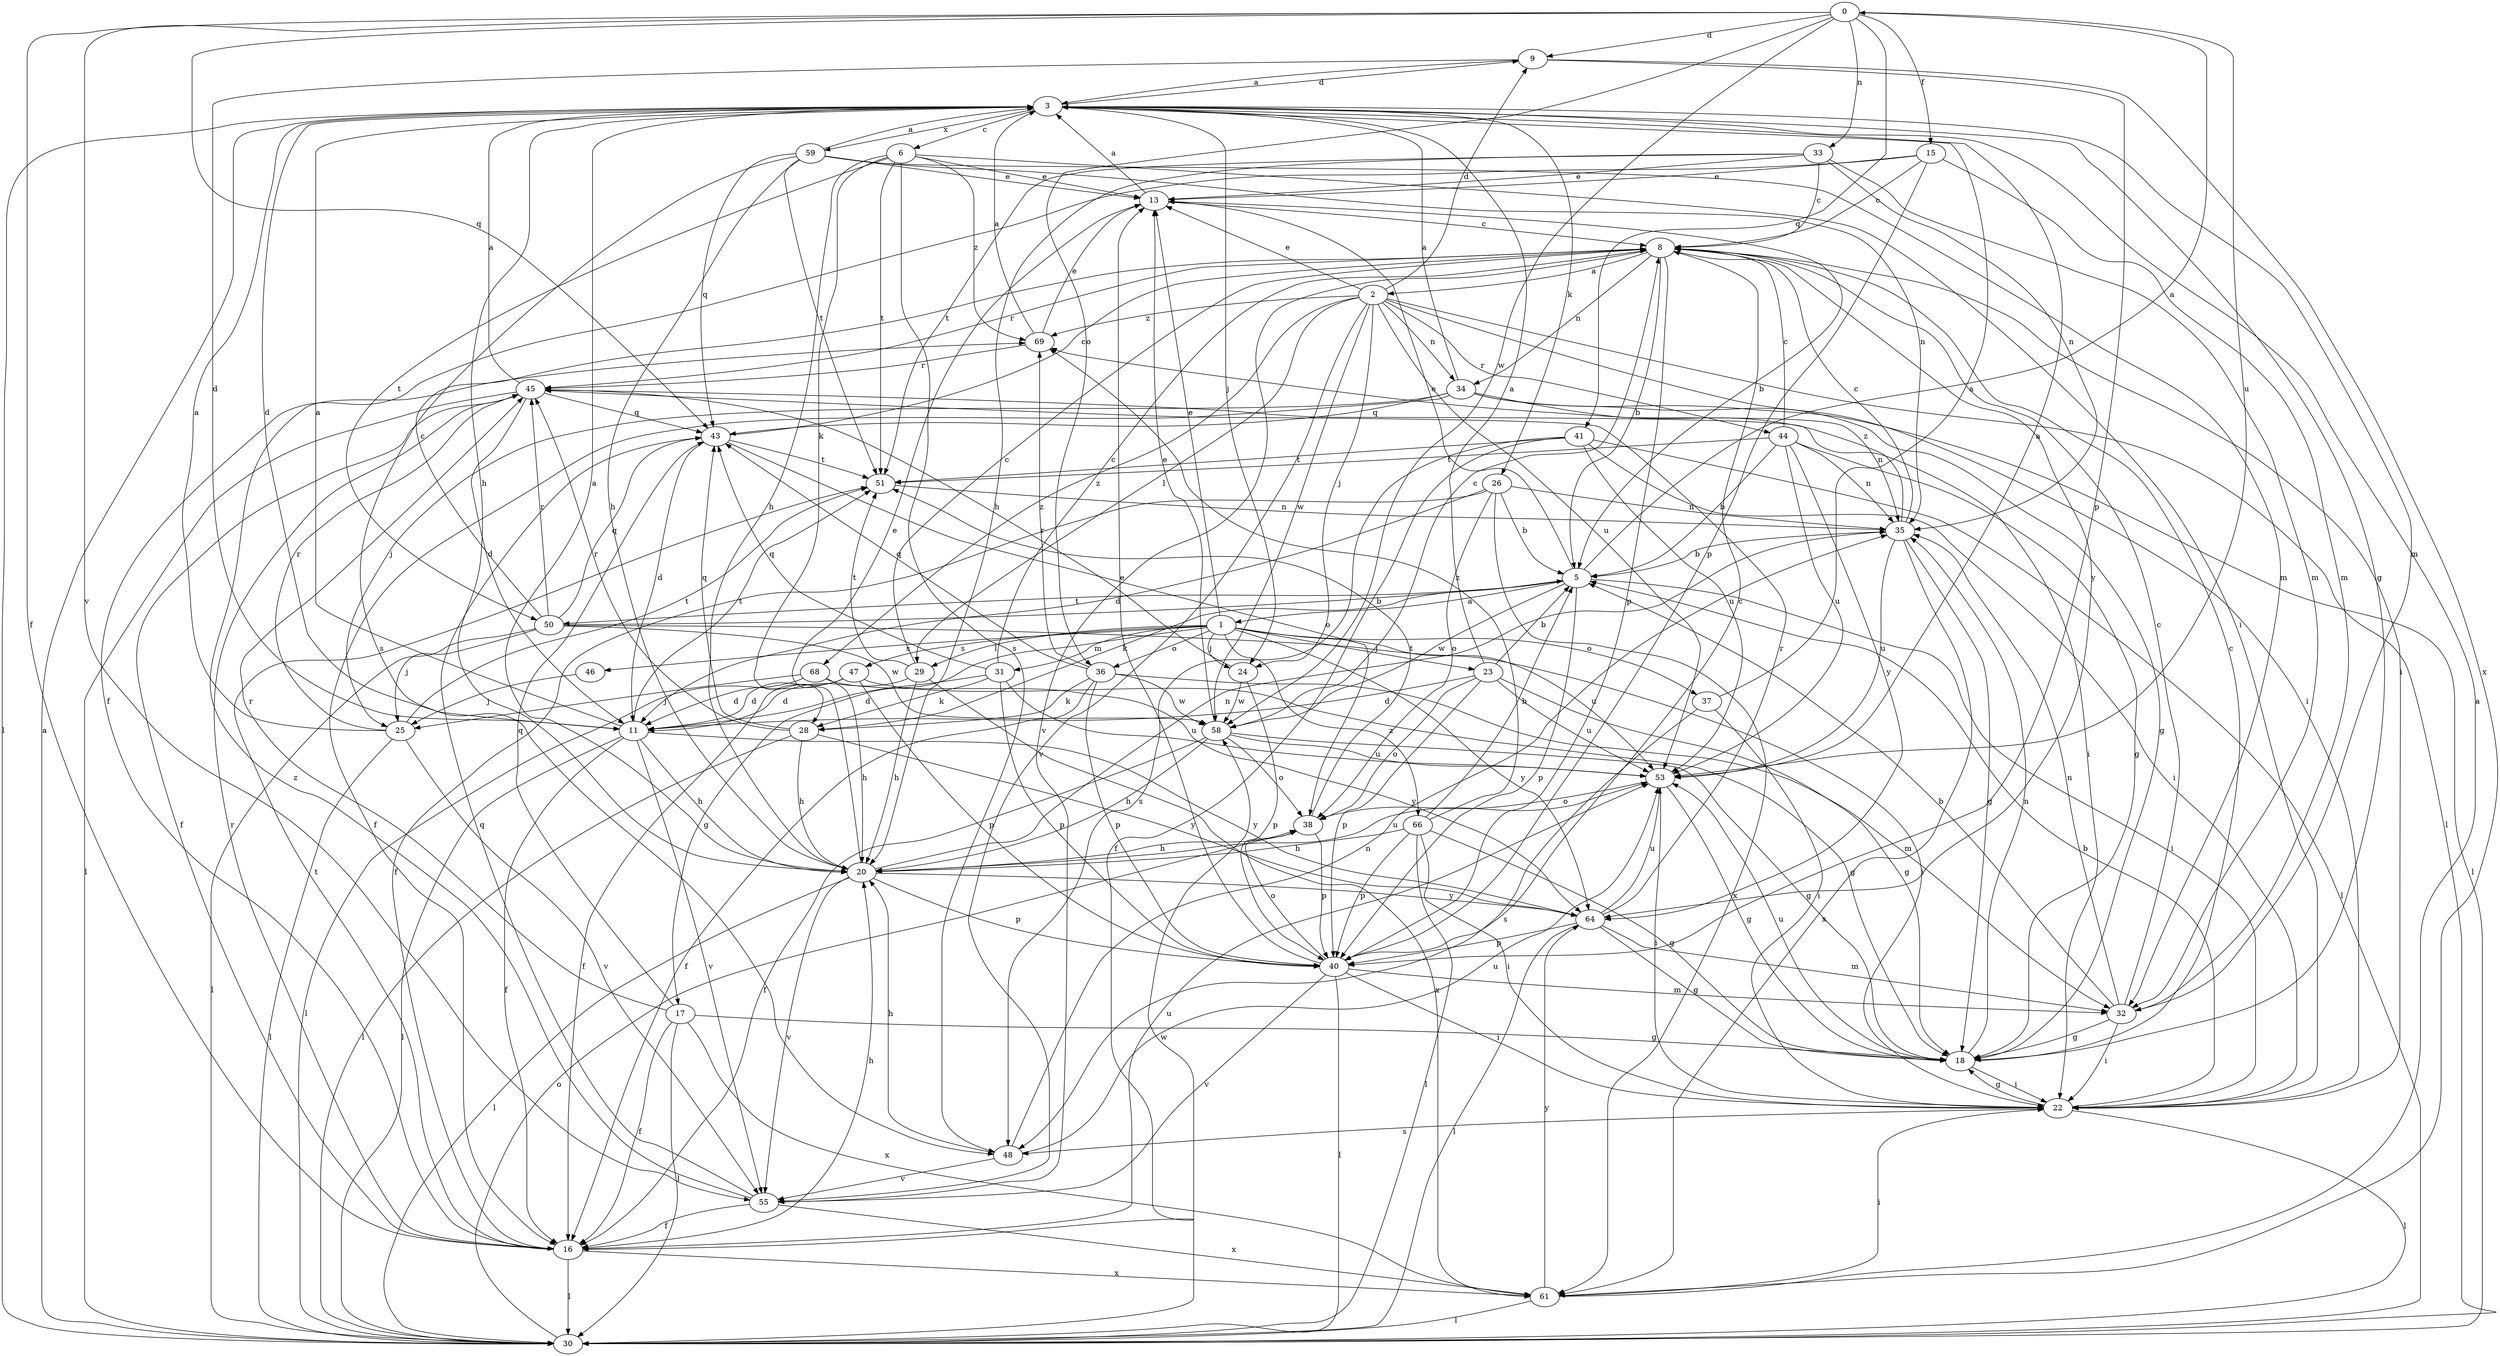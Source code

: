 strict digraph  {
0;
1;
2;
3;
5;
6;
8;
9;
11;
13;
15;
16;
17;
18;
20;
22;
23;
24;
25;
26;
28;
29;
30;
31;
32;
33;
34;
35;
36;
37;
38;
40;
41;
43;
44;
45;
46;
47;
48;
50;
51;
53;
55;
58;
59;
61;
64;
66;
68;
69;
0 -> 9  [label=d];
0 -> 15  [label=f];
0 -> 16  [label=f];
0 -> 33  [label=n];
0 -> 36  [label=o];
0 -> 41  [label=q];
0 -> 43  [label=q];
0 -> 53  [label=u];
0 -> 55  [label=v];
0 -> 58  [label=w];
1 -> 13  [label=e];
1 -> 17  [label=g];
1 -> 23  [label=j];
1 -> 24  [label=j];
1 -> 29  [label=l];
1 -> 31  [label=m];
1 -> 36  [label=o];
1 -> 37  [label=o];
1 -> 46  [label=s];
1 -> 47  [label=s];
1 -> 53  [label=u];
1 -> 64  [label=y];
1 -> 66  [label=z];
2 -> 9  [label=d];
2 -> 13  [label=e];
2 -> 22  [label=i];
2 -> 24  [label=j];
2 -> 29  [label=l];
2 -> 30  [label=l];
2 -> 34  [label=n];
2 -> 44  [label=r];
2 -> 53  [label=u];
2 -> 55  [label=v];
2 -> 58  [label=w];
2 -> 68  [label=z];
2 -> 69  [label=z];
3 -> 6  [label=c];
3 -> 9  [label=d];
3 -> 11  [label=d];
3 -> 18  [label=g];
3 -> 20  [label=h];
3 -> 24  [label=j];
3 -> 26  [label=k];
3 -> 30  [label=l];
3 -> 32  [label=m];
3 -> 59  [label=x];
5 -> 0  [label=a];
5 -> 1  [label=a];
5 -> 13  [label=e];
5 -> 22  [label=i];
5 -> 28  [label=k];
5 -> 40  [label=p];
5 -> 50  [label=t];
5 -> 58  [label=w];
6 -> 13  [label=e];
6 -> 20  [label=h];
6 -> 22  [label=i];
6 -> 28  [label=k];
6 -> 48  [label=s];
6 -> 50  [label=t];
6 -> 51  [label=t];
6 -> 69  [label=z];
8 -> 2  [label=a];
8 -> 5  [label=b];
8 -> 22  [label=i];
8 -> 34  [label=n];
8 -> 40  [label=p];
8 -> 45  [label=r];
8 -> 55  [label=v];
8 -> 64  [label=y];
9 -> 3  [label=a];
9 -> 11  [label=d];
9 -> 40  [label=p];
9 -> 61  [label=x];
11 -> 3  [label=a];
11 -> 16  [label=f];
11 -> 20  [label=h];
11 -> 30  [label=l];
11 -> 51  [label=t];
11 -> 55  [label=v];
11 -> 64  [label=y];
13 -> 3  [label=a];
13 -> 5  [label=b];
13 -> 8  [label=c];
15 -> 8  [label=c];
15 -> 13  [label=e];
15 -> 16  [label=f];
15 -> 32  [label=m];
15 -> 40  [label=p];
16 -> 20  [label=h];
16 -> 30  [label=l];
16 -> 45  [label=r];
16 -> 51  [label=t];
16 -> 53  [label=u];
16 -> 61  [label=x];
17 -> 16  [label=f];
17 -> 18  [label=g];
17 -> 30  [label=l];
17 -> 43  [label=q];
17 -> 45  [label=r];
17 -> 61  [label=x];
18 -> 8  [label=c];
18 -> 22  [label=i];
18 -> 35  [label=n];
18 -> 53  [label=u];
20 -> 3  [label=a];
20 -> 13  [label=e];
20 -> 30  [label=l];
20 -> 35  [label=n];
20 -> 40  [label=p];
20 -> 53  [label=u];
20 -> 55  [label=v];
20 -> 64  [label=y];
22 -> 5  [label=b];
22 -> 18  [label=g];
22 -> 30  [label=l];
22 -> 48  [label=s];
23 -> 3  [label=a];
23 -> 5  [label=b];
23 -> 11  [label=d];
23 -> 18  [label=g];
23 -> 38  [label=o];
23 -> 40  [label=p];
23 -> 53  [label=u];
24 -> 40  [label=p];
24 -> 45  [label=r];
24 -> 58  [label=w];
25 -> 3  [label=a];
25 -> 30  [label=l];
25 -> 45  [label=r];
25 -> 51  [label=t];
25 -> 55  [label=v];
26 -> 5  [label=b];
26 -> 11  [label=d];
26 -> 16  [label=f];
26 -> 35  [label=n];
26 -> 38  [label=o];
26 -> 61  [label=x];
28 -> 20  [label=h];
28 -> 30  [label=l];
28 -> 43  [label=q];
28 -> 45  [label=r];
28 -> 64  [label=y];
29 -> 8  [label=c];
29 -> 11  [label=d];
29 -> 20  [label=h];
29 -> 51  [label=t];
29 -> 61  [label=x];
30 -> 3  [label=a];
30 -> 38  [label=o];
30 -> 58  [label=w];
31 -> 8  [label=c];
31 -> 11  [label=d];
31 -> 28  [label=k];
31 -> 40  [label=p];
31 -> 43  [label=q];
31 -> 53  [label=u];
32 -> 5  [label=b];
32 -> 8  [label=c];
32 -> 18  [label=g];
32 -> 22  [label=i];
32 -> 35  [label=n];
33 -> 8  [label=c];
33 -> 13  [label=e];
33 -> 20  [label=h];
33 -> 32  [label=m];
33 -> 35  [label=n];
33 -> 51  [label=t];
34 -> 3  [label=a];
34 -> 16  [label=f];
34 -> 18  [label=g];
34 -> 25  [label=j];
34 -> 30  [label=l];
34 -> 35  [label=n];
34 -> 43  [label=q];
35 -> 5  [label=b];
35 -> 8  [label=c];
35 -> 18  [label=g];
35 -> 53  [label=u];
35 -> 61  [label=x];
35 -> 69  [label=z];
36 -> 16  [label=f];
36 -> 28  [label=k];
36 -> 32  [label=m];
36 -> 40  [label=p];
36 -> 43  [label=q];
36 -> 58  [label=w];
36 -> 69  [label=z];
37 -> 3  [label=a];
37 -> 22  [label=i];
37 -> 48  [label=s];
38 -> 20  [label=h];
38 -> 40  [label=p];
38 -> 51  [label=t];
40 -> 8  [label=c];
40 -> 13  [label=e];
40 -> 22  [label=i];
40 -> 30  [label=l];
40 -> 32  [label=m];
40 -> 38  [label=o];
40 -> 55  [label=v];
41 -> 16  [label=f];
41 -> 22  [label=i];
41 -> 30  [label=l];
41 -> 48  [label=s];
41 -> 51  [label=t];
41 -> 53  [label=u];
43 -> 8  [label=c];
43 -> 11  [label=d];
43 -> 38  [label=o];
43 -> 51  [label=t];
44 -> 5  [label=b];
44 -> 8  [label=c];
44 -> 18  [label=g];
44 -> 35  [label=n];
44 -> 51  [label=t];
44 -> 53  [label=u];
44 -> 64  [label=y];
45 -> 3  [label=a];
45 -> 11  [label=d];
45 -> 16  [label=f];
45 -> 22  [label=i];
45 -> 30  [label=l];
45 -> 43  [label=q];
46 -> 25  [label=j];
47 -> 11  [label=d];
47 -> 16  [label=f];
47 -> 18  [label=g];
47 -> 30  [label=l];
47 -> 40  [label=p];
48 -> 20  [label=h];
48 -> 35  [label=n];
48 -> 53  [label=u];
48 -> 55  [label=v];
50 -> 5  [label=b];
50 -> 8  [label=c];
50 -> 22  [label=i];
50 -> 25  [label=j];
50 -> 30  [label=l];
50 -> 43  [label=q];
50 -> 45  [label=r];
50 -> 58  [label=w];
51 -> 35  [label=n];
53 -> 3  [label=a];
53 -> 18  [label=g];
53 -> 22  [label=i];
53 -> 38  [label=o];
55 -> 16  [label=f];
55 -> 43  [label=q];
55 -> 61  [label=x];
55 -> 69  [label=z];
58 -> 8  [label=c];
58 -> 13  [label=e];
58 -> 16  [label=f];
58 -> 18  [label=g];
58 -> 20  [label=h];
58 -> 38  [label=o];
58 -> 53  [label=u];
59 -> 3  [label=a];
59 -> 13  [label=e];
59 -> 20  [label=h];
59 -> 32  [label=m];
59 -> 35  [label=n];
59 -> 43  [label=q];
59 -> 48  [label=s];
59 -> 51  [label=t];
61 -> 3  [label=a];
61 -> 22  [label=i];
61 -> 30  [label=l];
61 -> 64  [label=y];
64 -> 18  [label=g];
64 -> 30  [label=l];
64 -> 32  [label=m];
64 -> 40  [label=p];
64 -> 45  [label=r];
64 -> 53  [label=u];
66 -> 5  [label=b];
66 -> 18  [label=g];
66 -> 20  [label=h];
66 -> 22  [label=i];
66 -> 30  [label=l];
66 -> 40  [label=p];
66 -> 69  [label=z];
68 -> 11  [label=d];
68 -> 20  [label=h];
68 -> 25  [label=j];
68 -> 64  [label=y];
69 -> 3  [label=a];
69 -> 13  [label=e];
69 -> 45  [label=r];
}
